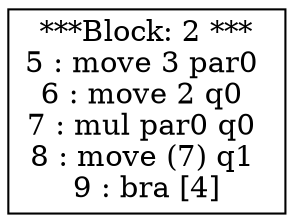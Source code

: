 digraph structs {
2 [shape=record,label="***Block: 2 ***\n5 : move 3 par0 \n6 : move 2 q0 \n7 : mul par0 q0 \n8 : move (7) q1 \n9 : bra [4]\n"]

}
